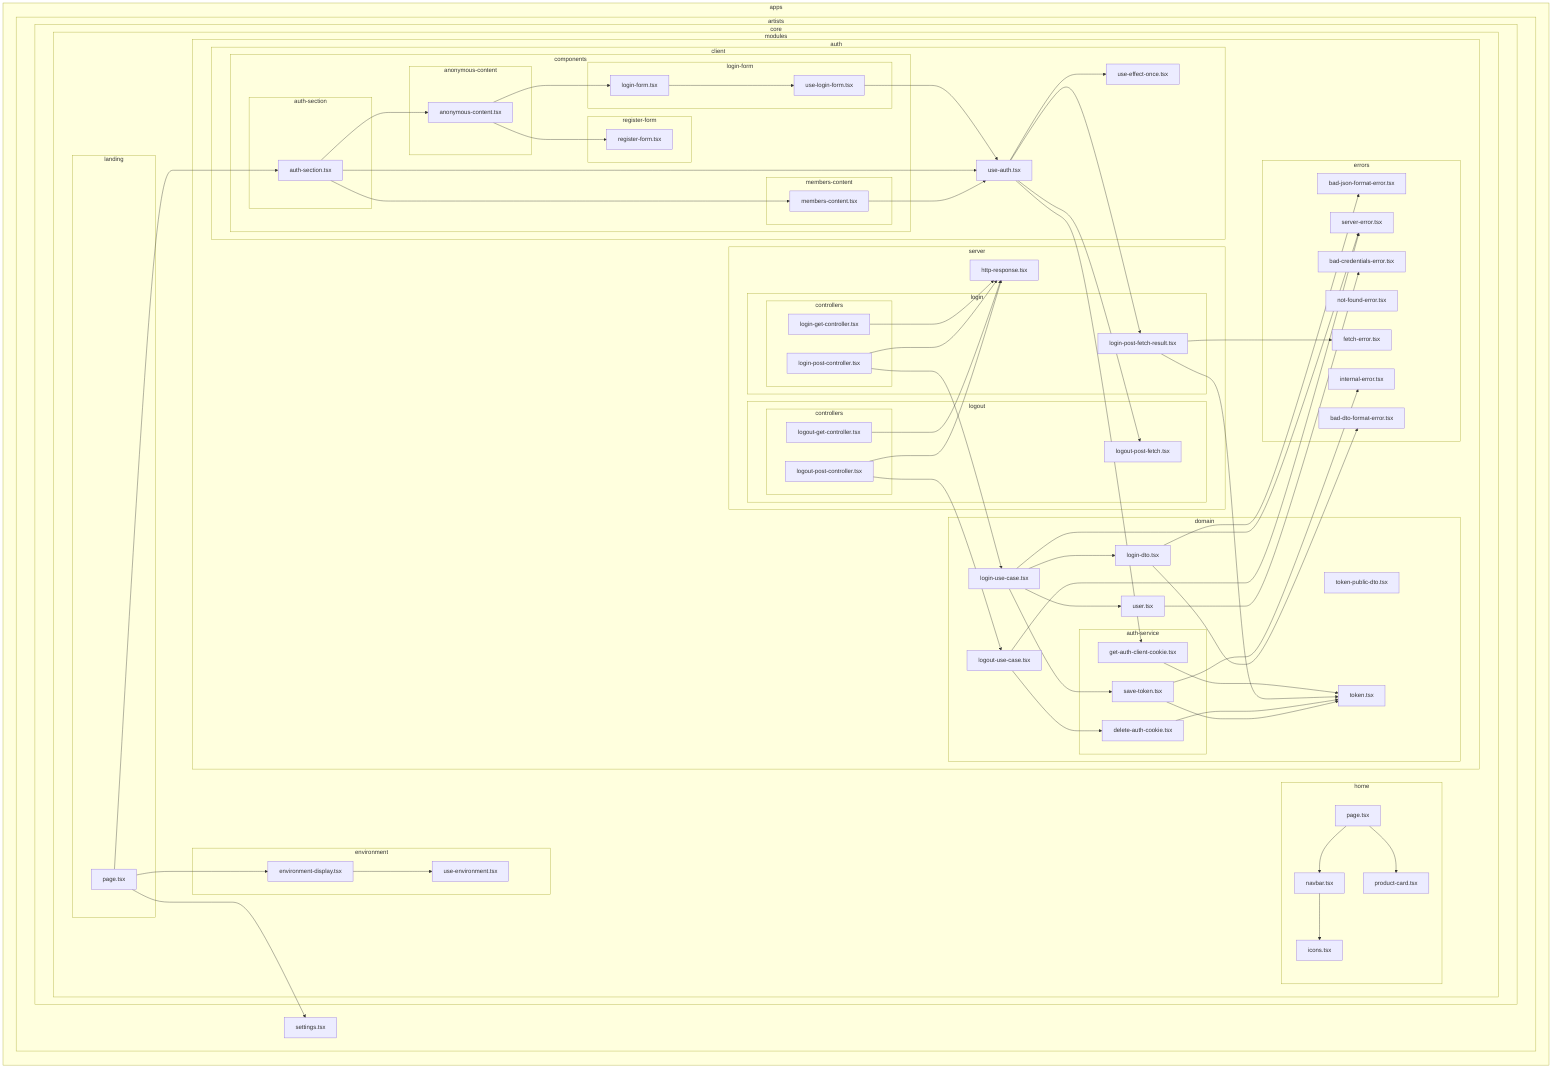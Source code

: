flowchart LR

subgraph 0["apps"]
subgraph 1["artists"]
subgraph 2["core"]
subgraph 3["modules"]
subgraph 4["auth"]
subgraph 5["client"]
subgraph 6["components"]
subgraph 7["anonymous-content"]
8["anonymous-content.tsx"]
end
subgraph 9["login-form"]
A["login-form.tsx"]
B["use-login-form.tsx"]
end
subgraph P["register-form"]
Q["register-form.tsx"]
end
subgraph R["auth-section"]
S["auth-section.tsx"]
end
subgraph T["members-content"]
U["members-content.tsx"]
end
end
C["use-auth.tsx"]
O["use-effect-once.tsx"]
end
subgraph D["domain"]
subgraph E["auth-service"]
F["get-auth-client-cookie.tsx"]
V["delete-auth-cookie.tsx"]
W["save-token.tsx"]
end
G["token.tsx"]
Y["login-dto.tsx"]
11["login-use-case.tsx"]
13["user.tsx"]
15["logout-use-case.tsx"]
16["token-public-dto.tsx"]
end
subgraph H["server"]
subgraph I["login"]
J["login-post-fetch-result.tsx"]
subgraph 19["controllers"]
1A["login-get-controller.tsx"]
1B["login-post-controller.tsx"]
end
end
subgraph M["logout"]
N["logout-post-fetch.tsx"]
subgraph 1C["controllers"]
1D["logout-get-controller.tsx"]
1E["logout-post-controller.tsx"]
end
end
18["http-response.tsx"]
end
subgraph K["errors"]
L["fetch-error.tsx"]
X["internal-error.tsx"]
Z["bad-dto-format-error.tsx"]
10["bad-json-format-error.tsx"]
12["server-error.tsx"]
14["bad-credentials-error.tsx"]
17["not-found-error.tsx"]
end
end
subgraph 1F["environment"]
1G["environment-display.tsx"]
1H["use-environment.tsx"]
end
subgraph 1I["home"]
1J["icons.tsx"]
1K["navbar.tsx"]
1L["page.tsx"]
1M["product-card.tsx"]
end
subgraph 1N["landing"]
1O["page.tsx"]
end
end
end
1P["settings.tsx"]
end
end
8-->A
8-->Q
A-->B
B-->C
C-->F
C-->J
C-->N
C-->O
F-->G
J-->G
J-->L
S-->C
S-->8
S-->U
U-->C
V-->G
W-->X
W-->G
Y-->Z
Y-->10
11-->12
11-->W
11-->Y
11-->13
13-->14
15-->12
15-->V
1A-->18
1B-->11
1B-->18
1D-->18
1E-->15
1E-->18
1G-->1H
1K-->1J
1L-->1K
1L-->1M
1O-->1P
1O-->S
1O-->1G